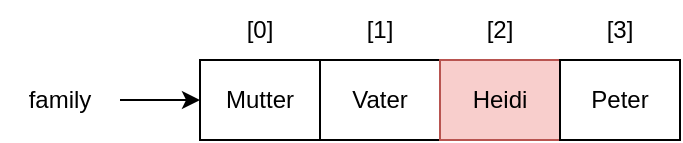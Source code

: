 <mxfile>
    <diagram id="4Cf1fz3ZzZLObb4t6m_b" name="Page-1">
        <mxGraphModel dx="746" dy="547" grid="1" gridSize="10" guides="1" tooltips="1" connect="1" arrows="1" fold="1" page="1" pageScale="1" pageWidth="827" pageHeight="1169" math="0" shadow="0">
            <root>
                <mxCell id="0"/>
                <mxCell id="1" parent="0"/>
                <mxCell id="2" value="Mutter" style="rounded=0;whiteSpace=wrap;html=1;" vertex="1" parent="1">
                    <mxGeometry x="320" y="240" width="60" height="40" as="geometry"/>
                </mxCell>
                <mxCell id="3" value="[0]" style="text;html=1;strokeColor=none;fillColor=none;align=center;verticalAlign=middle;whiteSpace=wrap;rounded=0;" vertex="1" parent="1">
                    <mxGeometry x="320" y="210" width="60" height="30" as="geometry"/>
                </mxCell>
                <mxCell id="4" value="Vater" style="rounded=0;whiteSpace=wrap;html=1;" vertex="1" parent="1">
                    <mxGeometry x="380" y="240" width="60" height="40" as="geometry"/>
                </mxCell>
                <mxCell id="5" value="[1]" style="text;html=1;strokeColor=none;fillColor=none;align=center;verticalAlign=middle;whiteSpace=wrap;rounded=0;" vertex="1" parent="1">
                    <mxGeometry x="380" y="210" width="60" height="30" as="geometry"/>
                </mxCell>
                <mxCell id="6" value="Heidi" style="rounded=0;whiteSpace=wrap;html=1;fillColor=#f8cecc;strokeColor=#b85450;" vertex="1" parent="1">
                    <mxGeometry x="440" y="240" width="60" height="40" as="geometry"/>
                </mxCell>
                <mxCell id="7" value="[2]" style="text;html=1;strokeColor=none;fillColor=none;align=center;verticalAlign=middle;whiteSpace=wrap;rounded=0;" vertex="1" parent="1">
                    <mxGeometry x="440" y="210" width="60" height="30" as="geometry"/>
                </mxCell>
                <mxCell id="8" value="Peter" style="rounded=0;whiteSpace=wrap;html=1;" vertex="1" parent="1">
                    <mxGeometry x="500" y="240" width="60" height="40" as="geometry"/>
                </mxCell>
                <mxCell id="9" value="[3]" style="text;html=1;strokeColor=none;fillColor=none;align=center;verticalAlign=middle;whiteSpace=wrap;rounded=0;" vertex="1" parent="1">
                    <mxGeometry x="500" y="210" width="60" height="30" as="geometry"/>
                </mxCell>
                <mxCell id="11" style="edgeStyle=none;html=1;exitX=1;exitY=0.5;exitDx=0;exitDy=0;entryX=0;entryY=0.5;entryDx=0;entryDy=0;" edge="1" parent="1" source="10" target="2">
                    <mxGeometry relative="1" as="geometry"/>
                </mxCell>
                <mxCell id="10" value="family" style="text;html=1;strokeColor=none;fillColor=none;align=center;verticalAlign=middle;whiteSpace=wrap;rounded=0;" vertex="1" parent="1">
                    <mxGeometry x="220" y="245" width="60" height="30" as="geometry"/>
                </mxCell>
            </root>
        </mxGraphModel>
    </diagram>
</mxfile>